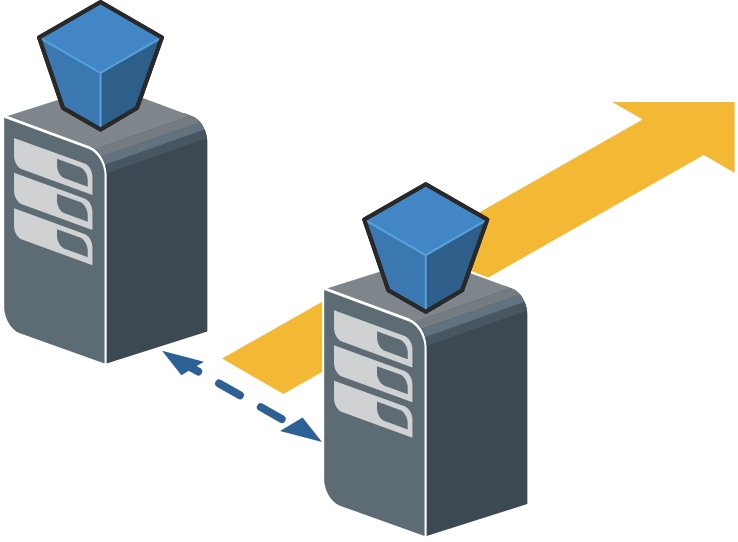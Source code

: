 <mxfile version="14.2.9" type="github">
  <diagram id="tA9fE0zyt1v4sHrgrl51" name="Page-1">
    <mxGraphModel dx="1038" dy="511" grid="1" gridSize="10" guides="1" tooltips="1" connect="1" arrows="1" fold="1" page="1" pageScale="1" pageWidth="827" pageHeight="1169" math="0" shadow="0">
      <root>
        <mxCell id="0" />
        <mxCell id="1" parent="0" />
        <mxCell id="XX5m7bXMJswb9Ko2jpML-15" value="" style="verticalLabelPosition=bottom;html=1;verticalAlign=top;strokeWidth=1;align=center;outlineConnect=0;dashed=0;outlineConnect=0;shape=mxgraph.aws3d.flatEdge;fillColor=#000000;aspect=fixed;" vertex="1" parent="1">
          <mxGeometry x="330" y="110" width="256.31" height="146" as="geometry" />
        </mxCell>
        <mxCell id="XX5m7bXMJswb9Ko2jpML-3" value="" style="verticalLabelPosition=bottom;html=1;verticalAlign=top;strokeWidth=1;align=center;outlineConnect=0;dashed=0;outlineConnect=0;shape=mxgraph.aws3d.dashedEdgeDouble;aspect=fixed;fillColor=#d80073;strokeColor=#A50040;fontColor=#ffffff;" vertex="1" parent="1">
          <mxGeometry x="300" y="234.43" width="80" height="45.57" as="geometry" />
        </mxCell>
        <mxCell id="XX5m7bXMJswb9Ko2jpML-1" value="" style="shadow=0;dashed=0;html=1;labelPosition=center;verticalLabelPosition=bottom;verticalAlign=top;align=center;outlineConnect=0;shape=mxgraph.veeam.3d.esx_esxi;" vertex="1" parent="1">
          <mxGeometry x="220" y="100" width="103.77" height="142" as="geometry" />
        </mxCell>
        <mxCell id="XX5m7bXMJswb9Ko2jpML-2" value="" style="shadow=0;dashed=0;html=1;labelPosition=center;verticalLabelPosition=bottom;verticalAlign=top;align=center;outlineConnect=0;shape=mxgraph.veeam.3d.esx_esxi;" vertex="1" parent="1">
          <mxGeometry x="380" y="186.22" width="103.77" height="142" as="geometry" />
        </mxCell>
        <mxCell id="XX5m7bXMJswb9Ko2jpML-18" value="" style="verticalLabelPosition=bottom;html=1;verticalAlign=top;strokeWidth=1;align=center;outlineConnect=0;dashed=0;outlineConnect=0;shape=mxgraph.aws3d.s3Bucket;fillColor=#4286c5;strokeColor=#57A2D8;aspect=fixed;" vertex="1" parent="1">
          <mxGeometry x="238.5" y="60" width="61.5" height="63.8" as="geometry" />
        </mxCell>
        <mxCell id="XX5m7bXMJswb9Ko2jpML-19" value="" style="verticalLabelPosition=bottom;html=1;verticalAlign=top;strokeWidth=1;align=center;outlineConnect=0;dashed=0;outlineConnect=0;shape=mxgraph.aws3d.s3Bucket;fillColor=#4286c5;strokeColor=#57A2D8;aspect=fixed;" vertex="1" parent="1">
          <mxGeometry x="401.14" y="151.1" width="61.5" height="63.8" as="geometry" />
        </mxCell>
      </root>
    </mxGraphModel>
  </diagram>
</mxfile>
